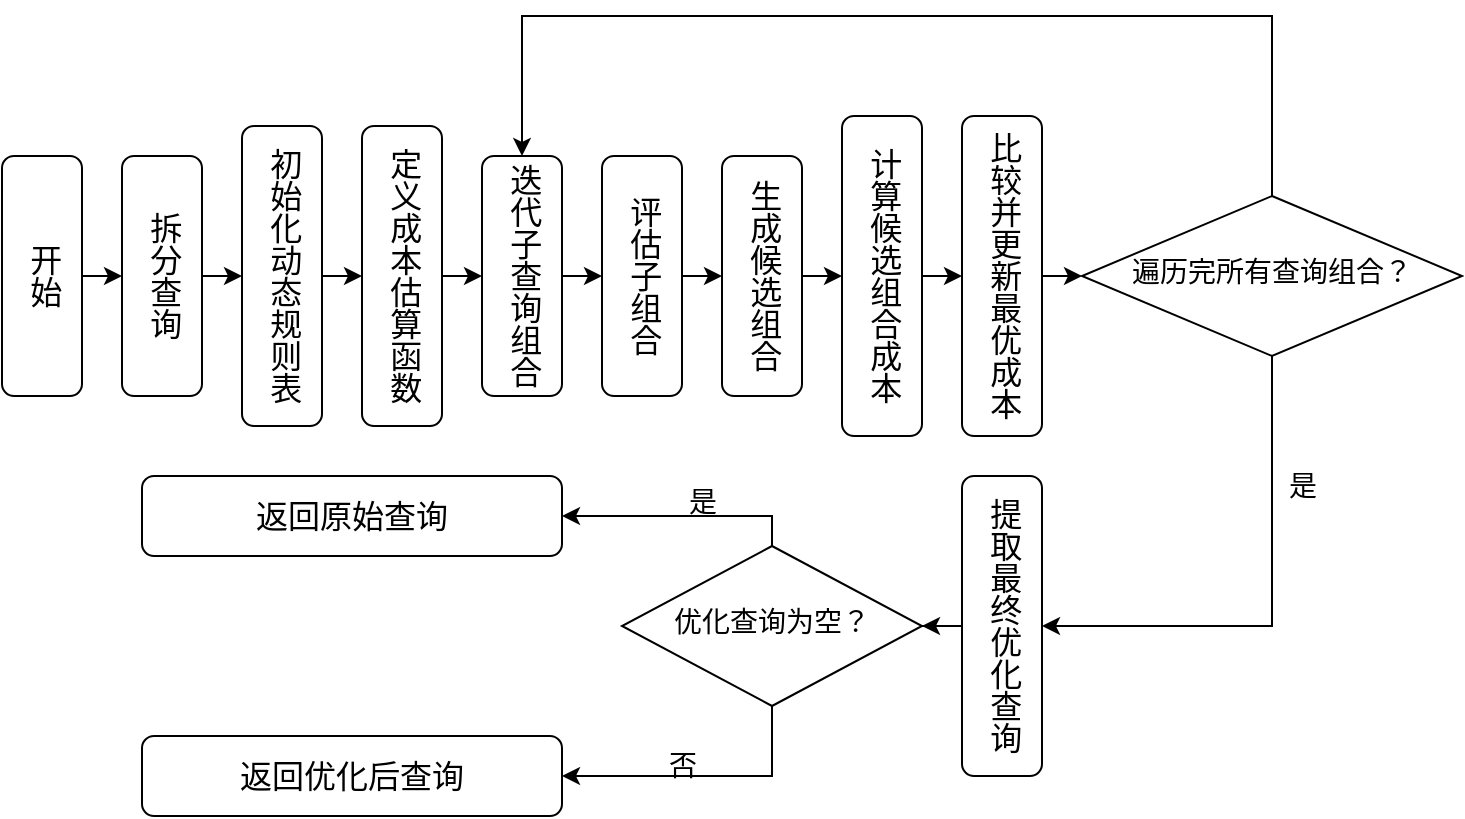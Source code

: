<mxfile version="24.4.13" type="device">
  <diagram id="C5RBs43oDa-KdzZeNtuy" name="Page-1">
    <mxGraphModel dx="1306" dy="909" grid="1" gridSize="10" guides="1" tooltips="1" connect="1" arrows="1" fold="1" page="1" pageScale="1" pageWidth="827" pageHeight="1169" math="0" shadow="0">
      <root>
        <mxCell id="WIyWlLk6GJQsqaUBKTNV-0" />
        <mxCell id="WIyWlLk6GJQsqaUBKTNV-1" parent="WIyWlLk6GJQsqaUBKTNV-0" />
        <mxCell id="6gy2ai8xuSV1-r_3bE68-26" style="edgeStyle=orthogonalEdgeStyle;rounded=0;orthogonalLoop=1;jettySize=auto;html=1;exitX=0.5;exitY=0;exitDx=0;exitDy=0;entryX=0.5;entryY=0;entryDx=0;entryDy=0;" edge="1" parent="WIyWlLk6GJQsqaUBKTNV-1" source="WIyWlLk6GJQsqaUBKTNV-6" target="6gy2ai8xuSV1-r_3bE68-11">
          <mxGeometry relative="1" as="geometry">
            <Array as="points">
              <mxPoint x="635" y="90" />
              <mxPoint x="260" y="90" />
            </Array>
          </mxGeometry>
        </mxCell>
        <mxCell id="6gy2ai8xuSV1-r_3bE68-28" style="edgeStyle=orthogonalEdgeStyle;rounded=0;orthogonalLoop=1;jettySize=auto;html=1;exitX=0.5;exitY=1;exitDx=0;exitDy=0;entryX=1;entryY=0.5;entryDx=0;entryDy=0;" edge="1" parent="WIyWlLk6GJQsqaUBKTNV-1" source="WIyWlLk6GJQsqaUBKTNV-6" target="6gy2ai8xuSV1-r_3bE68-27">
          <mxGeometry relative="1" as="geometry" />
        </mxCell>
        <mxCell id="WIyWlLk6GJQsqaUBKTNV-6" value="&lt;font style=&quot;font-size: 14px;&quot;&gt;遍历完所有查询组合？&lt;/font&gt;" style="rhombus;whiteSpace=wrap;html=1;shadow=0;fontFamily=Helvetica;fontSize=12;align=center;strokeWidth=1;spacing=6;spacingTop=-4;" parent="WIyWlLk6GJQsqaUBKTNV-1" vertex="1">
          <mxGeometry x="540" y="180" width="190" height="80" as="geometry" />
        </mxCell>
        <mxCell id="6gy2ai8xuSV1-r_3bE68-2" value="&lt;font style=&quot;font-size: 16px;&quot;&gt;拆分查询&lt;/font&gt;" style="rounded=1;whiteSpace=wrap;html=1;fontSize=12;glass=0;strokeWidth=1;shadow=0;textDirection=vertical-lr;" vertex="1" parent="WIyWlLk6GJQsqaUBKTNV-1">
          <mxGeometry x="60" y="160" width="40" height="120" as="geometry" />
        </mxCell>
        <mxCell id="6gy2ai8xuSV1-r_3bE68-3" value="&lt;font style=&quot;font-size: 16px;&quot;&gt;开始&lt;/font&gt;" style="rounded=1;whiteSpace=wrap;html=1;fontSize=12;glass=0;strokeWidth=1;shadow=0;textDirection=vertical-lr;" vertex="1" parent="WIyWlLk6GJQsqaUBKTNV-1">
          <mxGeometry y="160" width="40" height="120" as="geometry" />
        </mxCell>
        <mxCell id="6gy2ai8xuSV1-r_3bE68-4" value="" style="endArrow=classic;html=1;rounded=0;entryX=0;entryY=0.5;entryDx=0;entryDy=0;" edge="1" parent="WIyWlLk6GJQsqaUBKTNV-1" source="6gy2ai8xuSV1-r_3bE68-3" target="6gy2ai8xuSV1-r_3bE68-2">
          <mxGeometry width="50" height="50" relative="1" as="geometry">
            <mxPoint x="550" y="470" as="sourcePoint" />
            <mxPoint x="600" y="420" as="targetPoint" />
          </mxGeometry>
        </mxCell>
        <mxCell id="6gy2ai8xuSV1-r_3bE68-5" value="&lt;font style=&quot;font-size: 16px;&quot;&gt;初始化动态规则表&lt;/font&gt;" style="rounded=1;whiteSpace=wrap;html=1;fontSize=12;glass=0;strokeWidth=1;shadow=0;textDirection=vertical-lr;" vertex="1" parent="WIyWlLk6GJQsqaUBKTNV-1">
          <mxGeometry x="120" y="145" width="40" height="150" as="geometry" />
        </mxCell>
        <mxCell id="6gy2ai8xuSV1-r_3bE68-8" value="" style="endArrow=classic;html=1;rounded=0;exitX=1;exitY=0.5;exitDx=0;exitDy=0;entryX=0;entryY=0.5;entryDx=0;entryDy=0;" edge="1" parent="WIyWlLk6GJQsqaUBKTNV-1" source="6gy2ai8xuSV1-r_3bE68-2" target="6gy2ai8xuSV1-r_3bE68-5">
          <mxGeometry width="50" height="50" relative="1" as="geometry">
            <mxPoint x="550" y="470" as="sourcePoint" />
            <mxPoint x="600" y="420" as="targetPoint" />
          </mxGeometry>
        </mxCell>
        <mxCell id="6gy2ai8xuSV1-r_3bE68-9" value="&lt;font style=&quot;font-size: 16px;&quot;&gt;定义成本估算函数&lt;/font&gt;" style="rounded=1;whiteSpace=wrap;html=1;fontSize=12;glass=0;strokeWidth=1;shadow=0;textDirection=vertical-lr;" vertex="1" parent="WIyWlLk6GJQsqaUBKTNV-1">
          <mxGeometry x="180" y="145" width="40" height="150" as="geometry" />
        </mxCell>
        <mxCell id="6gy2ai8xuSV1-r_3bE68-10" value="" style="endArrow=classic;html=1;rounded=0;exitX=1;exitY=0.5;exitDx=0;exitDy=0;entryX=0;entryY=0.5;entryDx=0;entryDy=0;" edge="1" parent="WIyWlLk6GJQsqaUBKTNV-1" source="6gy2ai8xuSV1-r_3bE68-5" target="6gy2ai8xuSV1-r_3bE68-9">
          <mxGeometry width="50" height="50" relative="1" as="geometry">
            <mxPoint x="550" y="470" as="sourcePoint" />
            <mxPoint x="600" y="420" as="targetPoint" />
          </mxGeometry>
        </mxCell>
        <mxCell id="6gy2ai8xuSV1-r_3bE68-11" value="&lt;font style=&quot;font-size: 16px;&quot;&gt;迭代子查询组合&lt;/font&gt;" style="rounded=1;whiteSpace=wrap;html=1;fontSize=12;glass=0;strokeWidth=1;shadow=0;textDirection=vertical-lr;" vertex="1" parent="WIyWlLk6GJQsqaUBKTNV-1">
          <mxGeometry x="240" y="160" width="40" height="120" as="geometry" />
        </mxCell>
        <mxCell id="6gy2ai8xuSV1-r_3bE68-12" value="" style="endArrow=classic;html=1;rounded=0;exitX=1;exitY=0.5;exitDx=0;exitDy=0;entryX=0;entryY=0.5;entryDx=0;entryDy=0;" edge="1" parent="WIyWlLk6GJQsqaUBKTNV-1" source="6gy2ai8xuSV1-r_3bE68-9" target="6gy2ai8xuSV1-r_3bE68-11">
          <mxGeometry width="50" height="50" relative="1" as="geometry">
            <mxPoint x="550" y="470" as="sourcePoint" />
            <mxPoint x="600" y="420" as="targetPoint" />
          </mxGeometry>
        </mxCell>
        <mxCell id="6gy2ai8xuSV1-r_3bE68-13" value="&lt;font style=&quot;font-size: 16px;&quot;&gt;评估子组合&lt;/font&gt;" style="rounded=1;whiteSpace=wrap;html=1;fontSize=12;glass=0;strokeWidth=1;shadow=0;textDirection=vertical-lr;" vertex="1" parent="WIyWlLk6GJQsqaUBKTNV-1">
          <mxGeometry x="300" y="160" width="40" height="120" as="geometry" />
        </mxCell>
        <mxCell id="6gy2ai8xuSV1-r_3bE68-14" value="" style="endArrow=classic;html=1;rounded=0;exitX=1;exitY=0.5;exitDx=0;exitDy=0;entryX=0;entryY=0.5;entryDx=0;entryDy=0;" edge="1" parent="WIyWlLk6GJQsqaUBKTNV-1" source="6gy2ai8xuSV1-r_3bE68-11" target="6gy2ai8xuSV1-r_3bE68-13">
          <mxGeometry width="50" height="50" relative="1" as="geometry">
            <mxPoint x="550" y="470" as="sourcePoint" />
            <mxPoint x="600" y="420" as="targetPoint" />
          </mxGeometry>
        </mxCell>
        <mxCell id="6gy2ai8xuSV1-r_3bE68-15" value="&lt;font style=&quot;font-size: 16px;&quot;&gt;生成候选组合&lt;/font&gt;" style="rounded=1;whiteSpace=wrap;html=1;fontSize=12;glass=0;strokeWidth=1;shadow=0;textDirection=vertical-lr;" vertex="1" parent="WIyWlLk6GJQsqaUBKTNV-1">
          <mxGeometry x="360" y="160" width="40" height="120" as="geometry" />
        </mxCell>
        <mxCell id="6gy2ai8xuSV1-r_3bE68-16" value="" style="endArrow=classic;html=1;rounded=0;exitX=1;exitY=0.5;exitDx=0;exitDy=0;entryX=0;entryY=0.5;entryDx=0;entryDy=0;" edge="1" parent="WIyWlLk6GJQsqaUBKTNV-1" source="6gy2ai8xuSV1-r_3bE68-13" target="6gy2ai8xuSV1-r_3bE68-15">
          <mxGeometry width="50" height="50" relative="1" as="geometry">
            <mxPoint x="550" y="470" as="sourcePoint" />
            <mxPoint x="600" y="420" as="targetPoint" />
          </mxGeometry>
        </mxCell>
        <mxCell id="6gy2ai8xuSV1-r_3bE68-17" value="&lt;font style=&quot;font-size: 16px;&quot;&gt;计算候选组合成本&lt;/font&gt;" style="rounded=1;whiteSpace=wrap;html=1;fontSize=12;glass=0;strokeWidth=1;shadow=0;textDirection=vertical-lr;" vertex="1" parent="WIyWlLk6GJQsqaUBKTNV-1">
          <mxGeometry x="420" y="140" width="40" height="160" as="geometry" />
        </mxCell>
        <mxCell id="6gy2ai8xuSV1-r_3bE68-18" value="" style="endArrow=classic;html=1;rounded=0;exitX=1;exitY=0.5;exitDx=0;exitDy=0;entryX=0;entryY=0.5;entryDx=0;entryDy=0;" edge="1" parent="WIyWlLk6GJQsqaUBKTNV-1" source="6gy2ai8xuSV1-r_3bE68-15" target="6gy2ai8xuSV1-r_3bE68-17">
          <mxGeometry width="50" height="50" relative="1" as="geometry">
            <mxPoint x="550" y="470" as="sourcePoint" />
            <mxPoint x="600" y="420" as="targetPoint" />
          </mxGeometry>
        </mxCell>
        <mxCell id="6gy2ai8xuSV1-r_3bE68-25" style="edgeStyle=orthogonalEdgeStyle;rounded=0;orthogonalLoop=1;jettySize=auto;html=1;exitX=1;exitY=0.5;exitDx=0;exitDy=0;entryX=0;entryY=0.5;entryDx=0;entryDy=0;" edge="1" parent="WIyWlLk6GJQsqaUBKTNV-1" source="6gy2ai8xuSV1-r_3bE68-19" target="WIyWlLk6GJQsqaUBKTNV-6">
          <mxGeometry relative="1" as="geometry" />
        </mxCell>
        <mxCell id="6gy2ai8xuSV1-r_3bE68-19" value="&lt;font style=&quot;font-size: 16px;&quot;&gt;比较并更新最优成本&lt;/font&gt;" style="rounded=1;whiteSpace=wrap;html=1;fontSize=12;glass=0;strokeWidth=1;shadow=0;textDirection=vertical-lr;" vertex="1" parent="WIyWlLk6GJQsqaUBKTNV-1">
          <mxGeometry x="480" y="140" width="40" height="160" as="geometry" />
        </mxCell>
        <mxCell id="6gy2ai8xuSV1-r_3bE68-20" value="" style="endArrow=classic;html=1;rounded=0;exitX=1;exitY=0.5;exitDx=0;exitDy=0;entryX=0;entryY=0.5;entryDx=0;entryDy=0;" edge="1" parent="WIyWlLk6GJQsqaUBKTNV-1" source="6gy2ai8xuSV1-r_3bE68-17" target="6gy2ai8xuSV1-r_3bE68-19">
          <mxGeometry width="50" height="50" relative="1" as="geometry">
            <mxPoint x="550" y="470" as="sourcePoint" />
            <mxPoint x="600" y="420" as="targetPoint" />
          </mxGeometry>
        </mxCell>
        <mxCell id="6gy2ai8xuSV1-r_3bE68-31" style="edgeStyle=orthogonalEdgeStyle;rounded=0;orthogonalLoop=1;jettySize=auto;html=1;" edge="1" parent="WIyWlLk6GJQsqaUBKTNV-1" source="6gy2ai8xuSV1-r_3bE68-27" target="6gy2ai8xuSV1-r_3bE68-30">
          <mxGeometry relative="1" as="geometry" />
        </mxCell>
        <mxCell id="6gy2ai8xuSV1-r_3bE68-27" value="&lt;span style=&quot;font-size: 16px;&quot;&gt;提取最终优化查询&lt;/span&gt;" style="rounded=1;whiteSpace=wrap;html=1;fontSize=12;glass=0;strokeWidth=1;shadow=0;textDirection=vertical-lr;" vertex="1" parent="WIyWlLk6GJQsqaUBKTNV-1">
          <mxGeometry x="480" y="320" width="40" height="150" as="geometry" />
        </mxCell>
        <mxCell id="6gy2ai8xuSV1-r_3bE68-29" value="&lt;font style=&quot;font-size: 14px;&quot;&gt;是&lt;/font&gt;" style="text;html=1;align=center;verticalAlign=middle;resizable=0;points=[];autosize=1;strokeColor=none;fillColor=none;" vertex="1" parent="WIyWlLk6GJQsqaUBKTNV-1">
          <mxGeometry x="630" y="310" width="40" height="30" as="geometry" />
        </mxCell>
        <mxCell id="6gy2ai8xuSV1-r_3bE68-35" style="edgeStyle=orthogonalEdgeStyle;rounded=0;orthogonalLoop=1;jettySize=auto;html=1;entryX=1;entryY=0.5;entryDx=0;entryDy=0;" edge="1" parent="WIyWlLk6GJQsqaUBKTNV-1" source="6gy2ai8xuSV1-r_3bE68-30" target="6gy2ai8xuSV1-r_3bE68-32">
          <mxGeometry relative="1" as="geometry">
            <Array as="points">
              <mxPoint x="385" y="340" />
            </Array>
          </mxGeometry>
        </mxCell>
        <mxCell id="6gy2ai8xuSV1-r_3bE68-40" style="edgeStyle=orthogonalEdgeStyle;rounded=0;orthogonalLoop=1;jettySize=auto;html=1;entryX=1;entryY=0.5;entryDx=0;entryDy=0;" edge="1" parent="WIyWlLk6GJQsqaUBKTNV-1" source="6gy2ai8xuSV1-r_3bE68-30" target="6gy2ai8xuSV1-r_3bE68-38">
          <mxGeometry relative="1" as="geometry">
            <Array as="points">
              <mxPoint x="385" y="470" />
            </Array>
          </mxGeometry>
        </mxCell>
        <mxCell id="6gy2ai8xuSV1-r_3bE68-30" value="&lt;font style=&quot;font-size: 14px;&quot;&gt;优化查询为空？&lt;/font&gt;" style="rhombus;whiteSpace=wrap;html=1;shadow=0;fontFamily=Helvetica;fontSize=12;align=center;strokeWidth=1;spacing=6;spacingTop=-4;" vertex="1" parent="WIyWlLk6GJQsqaUBKTNV-1">
          <mxGeometry x="310" y="355" width="150" height="80" as="geometry" />
        </mxCell>
        <mxCell id="6gy2ai8xuSV1-r_3bE68-32" value="&lt;font style=&quot;font-size: 16px;&quot;&gt;返回原始查询&lt;/font&gt;" style="rounded=1;whiteSpace=wrap;html=1;fontSize=12;glass=0;strokeWidth=1;shadow=0;" vertex="1" parent="WIyWlLk6GJQsqaUBKTNV-1">
          <mxGeometry x="70" y="320" width="210" height="40" as="geometry" />
        </mxCell>
        <mxCell id="6gy2ai8xuSV1-r_3bE68-37" value="&lt;font style=&quot;font-size: 14px;&quot;&gt;是&lt;/font&gt;" style="text;html=1;align=center;verticalAlign=middle;resizable=0;points=[];autosize=1;strokeColor=none;fillColor=none;" vertex="1" parent="WIyWlLk6GJQsqaUBKTNV-1">
          <mxGeometry x="330" y="318" width="40" height="30" as="geometry" />
        </mxCell>
        <mxCell id="6gy2ai8xuSV1-r_3bE68-38" value="&lt;font style=&quot;font-size: 16px;&quot;&gt;返回优化后查询&lt;/font&gt;" style="rounded=1;whiteSpace=wrap;html=1;fontSize=12;glass=0;strokeWidth=1;shadow=0;" vertex="1" parent="WIyWlLk6GJQsqaUBKTNV-1">
          <mxGeometry x="70" y="450" width="210" height="40" as="geometry" />
        </mxCell>
        <mxCell id="6gy2ai8xuSV1-r_3bE68-41" value="&lt;font style=&quot;font-size: 14px;&quot;&gt;否&lt;/font&gt;" style="text;html=1;align=center;verticalAlign=middle;resizable=0;points=[];autosize=1;strokeColor=none;fillColor=none;" vertex="1" parent="WIyWlLk6GJQsqaUBKTNV-1">
          <mxGeometry x="320" y="450" width="40" height="30" as="geometry" />
        </mxCell>
      </root>
    </mxGraphModel>
  </diagram>
</mxfile>
